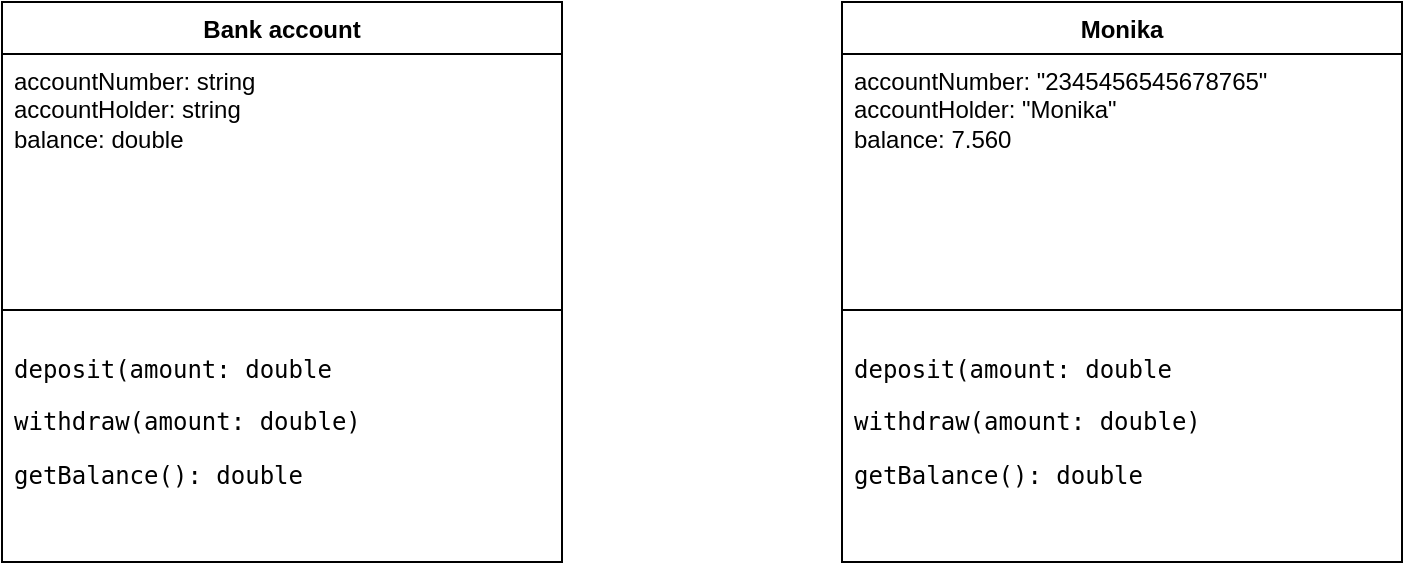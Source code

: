 <mxfile version="22.1.5" type="device">
  <diagram id="C5RBs43oDa-KdzZeNtuy" name="Page-1">
    <mxGraphModel dx="1674" dy="780" grid="1" gridSize="10" guides="1" tooltips="1" connect="1" arrows="1" fold="1" page="1" pageScale="1" pageWidth="827" pageHeight="1169" math="0" shadow="0">
      <root>
        <mxCell id="WIyWlLk6GJQsqaUBKTNV-0" />
        <mxCell id="WIyWlLk6GJQsqaUBKTNV-1" parent="WIyWlLk6GJQsqaUBKTNV-0" />
        <mxCell id="mASPRx3vXoEcOZi0qbDJ-0" value="Bank account" style="swimlane;fontStyle=1;align=center;verticalAlign=top;childLayout=stackLayout;horizontal=1;startSize=26;horizontalStack=0;resizeParent=1;resizeParentMax=0;resizeLast=0;collapsible=1;marginBottom=0;whiteSpace=wrap;html=1;" vertex="1" parent="WIyWlLk6GJQsqaUBKTNV-1">
          <mxGeometry x="50" y="160" width="280" height="280" as="geometry" />
        </mxCell>
        <mxCell id="mASPRx3vXoEcOZi0qbDJ-1" value="accountNumber: string&lt;br&gt;accountHolder: string&lt;br&gt;balance: double" style="text;strokeColor=none;fillColor=none;align=left;verticalAlign=top;spacingLeft=4;spacingRight=4;overflow=hidden;rotatable=0;points=[[0,0.5],[1,0.5]];portConstraint=eastwest;whiteSpace=wrap;html=1;" vertex="1" parent="mASPRx3vXoEcOZi0qbDJ-0">
          <mxGeometry y="26" width="280" height="124" as="geometry" />
        </mxCell>
        <mxCell id="mASPRx3vXoEcOZi0qbDJ-2" value="" style="line;strokeWidth=1;fillColor=none;align=left;verticalAlign=middle;spacingTop=-1;spacingLeft=3;spacingRight=3;rotatable=0;labelPosition=right;points=[];portConstraint=eastwest;strokeColor=inherit;" vertex="1" parent="mASPRx3vXoEcOZi0qbDJ-0">
          <mxGeometry y="150" width="280" height="8" as="geometry" />
        </mxCell>
        <mxCell id="mASPRx3vXoEcOZi0qbDJ-3" value="&lt;pre&gt;deposit(amount: double&lt;/pre&gt;&lt;pre&gt;withdraw(amount: double)&lt;/pre&gt;&lt;pre&gt;getBalance(): double&lt;/pre&gt;" style="text;strokeColor=none;fillColor=none;align=left;verticalAlign=top;spacingLeft=4;spacingRight=4;overflow=hidden;rotatable=0;points=[[0,0.5],[1,0.5]];portConstraint=eastwest;whiteSpace=wrap;html=1;" vertex="1" parent="mASPRx3vXoEcOZi0qbDJ-0">
          <mxGeometry y="158" width="280" height="122" as="geometry" />
        </mxCell>
        <mxCell id="mASPRx3vXoEcOZi0qbDJ-8" value="Monika" style="swimlane;fontStyle=1;align=center;verticalAlign=top;childLayout=stackLayout;horizontal=1;startSize=26;horizontalStack=0;resizeParent=1;resizeParentMax=0;resizeLast=0;collapsible=1;marginBottom=0;whiteSpace=wrap;html=1;" vertex="1" parent="WIyWlLk6GJQsqaUBKTNV-1">
          <mxGeometry x="470" y="160" width="280" height="280" as="geometry" />
        </mxCell>
        <mxCell id="mASPRx3vXoEcOZi0qbDJ-9" value="accountNumber: &quot;2345456545678765&quot;&lt;br&gt;accountHolder: &quot;Monika&quot;&lt;br&gt;balance: 7.560" style="text;strokeColor=none;fillColor=none;align=left;verticalAlign=top;spacingLeft=4;spacingRight=4;overflow=hidden;rotatable=0;points=[[0,0.5],[1,0.5]];portConstraint=eastwest;whiteSpace=wrap;html=1;" vertex="1" parent="mASPRx3vXoEcOZi0qbDJ-8">
          <mxGeometry y="26" width="280" height="124" as="geometry" />
        </mxCell>
        <mxCell id="mASPRx3vXoEcOZi0qbDJ-10" value="" style="line;strokeWidth=1;fillColor=none;align=left;verticalAlign=middle;spacingTop=-1;spacingLeft=3;spacingRight=3;rotatable=0;labelPosition=right;points=[];portConstraint=eastwest;strokeColor=inherit;" vertex="1" parent="mASPRx3vXoEcOZi0qbDJ-8">
          <mxGeometry y="150" width="280" height="8" as="geometry" />
        </mxCell>
        <mxCell id="mASPRx3vXoEcOZi0qbDJ-11" value="&lt;pre&gt;deposit(amount: double&lt;/pre&gt;&lt;pre&gt;withdraw(amount: double)&lt;/pre&gt;&lt;pre&gt;getBalance(): double&lt;/pre&gt;" style="text;strokeColor=none;fillColor=none;align=left;verticalAlign=top;spacingLeft=4;spacingRight=4;overflow=hidden;rotatable=0;points=[[0,0.5],[1,0.5]];portConstraint=eastwest;whiteSpace=wrap;html=1;" vertex="1" parent="mASPRx3vXoEcOZi0qbDJ-8">
          <mxGeometry y="158" width="280" height="122" as="geometry" />
        </mxCell>
      </root>
    </mxGraphModel>
  </diagram>
</mxfile>

